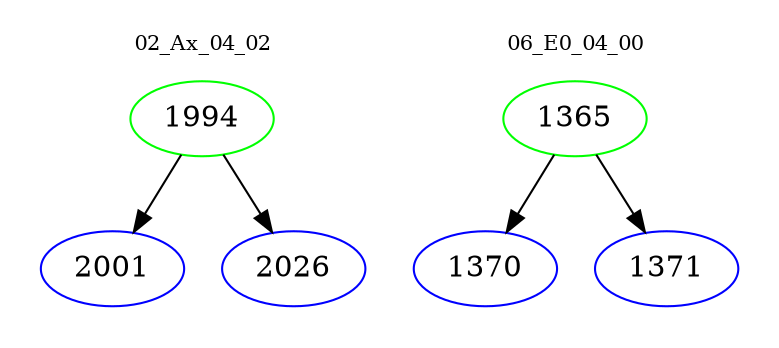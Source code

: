 digraph{
subgraph cluster_0 {
color = white
label = "02_Ax_04_02";
fontsize=10;
T0_1994 [label="1994", color="green"]
T0_1994 -> T0_2001 [color="black"]
T0_2001 [label="2001", color="blue"]
T0_1994 -> T0_2026 [color="black"]
T0_2026 [label="2026", color="blue"]
}
subgraph cluster_1 {
color = white
label = "06_E0_04_00";
fontsize=10;
T1_1365 [label="1365", color="green"]
T1_1365 -> T1_1370 [color="black"]
T1_1370 [label="1370", color="blue"]
T1_1365 -> T1_1371 [color="black"]
T1_1371 [label="1371", color="blue"]
}
}
